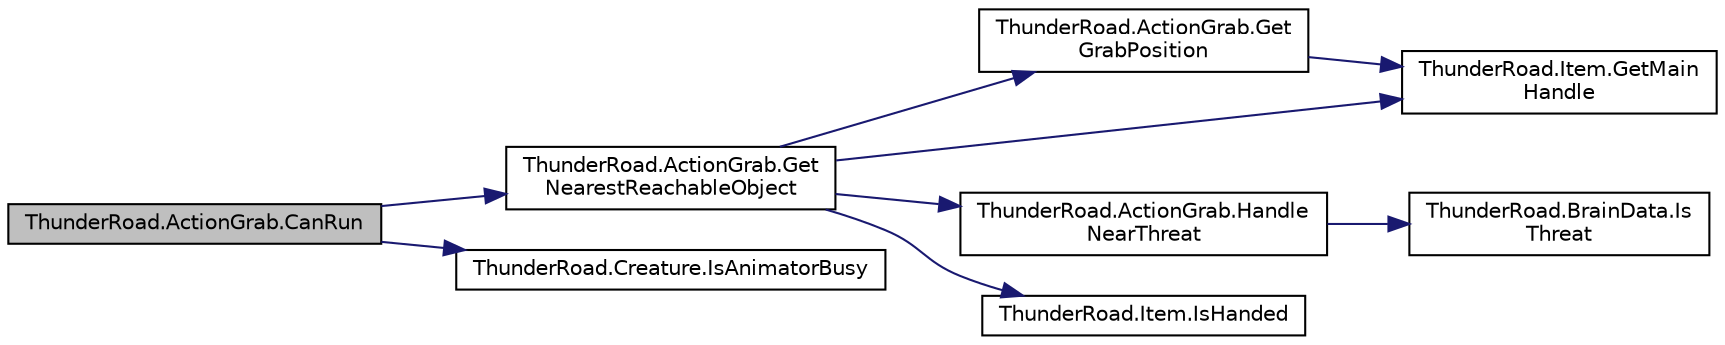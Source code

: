 digraph "ThunderRoad.ActionGrab.CanRun"
{
 // LATEX_PDF_SIZE
  edge [fontname="Helvetica",fontsize="10",labelfontname="Helvetica",labelfontsize="10"];
  node [fontname="Helvetica",fontsize="10",shape=record];
  rankdir="LR";
  Node1 [label="ThunderRoad.ActionGrab.CanRun",height=0.2,width=0.4,color="black", fillcolor="grey75", style="filled", fontcolor="black",tooltip="Determines whether this instance can run the specified message."];
  Node1 -> Node2 [color="midnightblue",fontsize="10",style="solid",fontname="Helvetica"];
  Node2 [label="ThunderRoad.ActionGrab.Get\lNearestReachableObject",height=0.2,width=0.4,color="black", fillcolor="white", style="filled",URL="$class_thunder_road_1_1_action_grab.html#a07e8e02c0131df66c4c871819e6d9317",tooltip="Gets the nearest reachable object."];
  Node2 -> Node3 [color="midnightblue",fontsize="10",style="solid",fontname="Helvetica"];
  Node3 [label="ThunderRoad.ActionGrab.Get\lGrabPosition",height=0.2,width=0.4,color="black", fillcolor="white", style="filled",URL="$class_thunder_road_1_1_action_grab.html#a03427a275b2bf9aa8842a733544a0b62",tooltip="Gets the grab position."];
  Node3 -> Node4 [color="midnightblue",fontsize="10",style="solid",fontname="Helvetica"];
  Node4 [label="ThunderRoad.Item.GetMain\lHandle",height=0.2,width=0.4,color="black", fillcolor="white", style="filled",URL="$class_thunder_road_1_1_item.html#a4c8059233a469ef8556c48b64c3c9007",tooltip="Gets the main handle."];
  Node2 -> Node4 [color="midnightblue",fontsize="10",style="solid",fontname="Helvetica"];
  Node2 -> Node5 [color="midnightblue",fontsize="10",style="solid",fontname="Helvetica"];
  Node5 [label="ThunderRoad.ActionGrab.Handle\lNearThreat",height=0.2,width=0.4,color="black", fillcolor="white", style="filled",URL="$class_thunder_road_1_1_action_grab.html#a6be2f3c95021aa7ceea93cd9d30eccfb",tooltip="Handles the near threat."];
  Node5 -> Node6 [color="midnightblue",fontsize="10",style="solid",fontname="Helvetica"];
  Node6 [label="ThunderRoad.BrainData.Is\lThreat",height=0.2,width=0.4,color="black", fillcolor="white", style="filled",URL="$class_thunder_road_1_1_brain_data.html#a9989f46fedbca6059e6a18917bf9da78",tooltip="Determines whether the specified creature target is threat."];
  Node2 -> Node7 [color="midnightblue",fontsize="10",style="solid",fontname="Helvetica"];
  Node7 [label="ThunderRoad.Item.IsHanded",height=0.2,width=0.4,color="black", fillcolor="white", style="filled",URL="$class_thunder_road_1_1_item.html#a3f6db977accd385918e6ac7b140e9872",tooltip="Determines whether the specified side is handed."];
  Node1 -> Node8 [color="midnightblue",fontsize="10",style="solid",fontname="Helvetica"];
  Node8 [label="ThunderRoad.Creature.IsAnimatorBusy",height=0.2,width=0.4,color="black", fillcolor="white", style="filled",URL="$class_thunder_road_1_1_creature.html#a03d311d1f050a844d922f3dc974b1cc3",tooltip="Determines whether [is animator busy]."];
}
